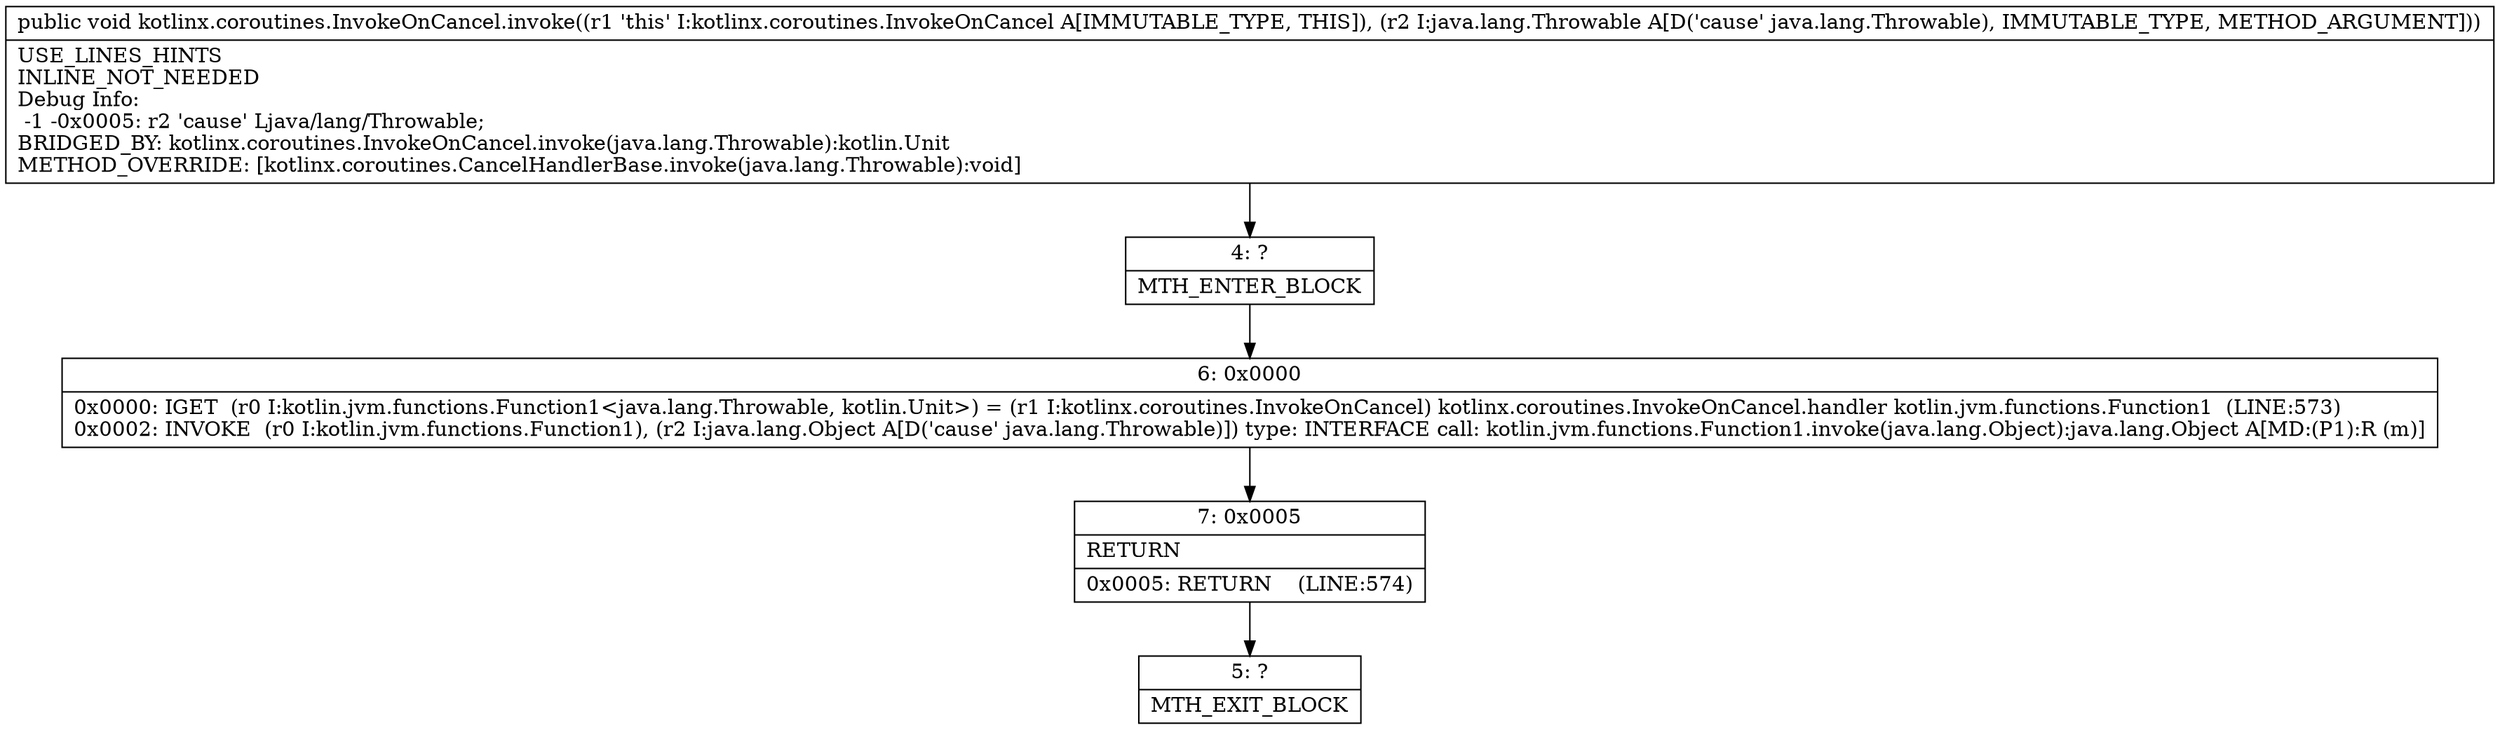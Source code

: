 digraph "CFG forkotlinx.coroutines.InvokeOnCancel.invoke(Ljava\/lang\/Throwable;)V" {
Node_4 [shape=record,label="{4\:\ ?|MTH_ENTER_BLOCK\l}"];
Node_6 [shape=record,label="{6\:\ 0x0000|0x0000: IGET  (r0 I:kotlin.jvm.functions.Function1\<java.lang.Throwable, kotlin.Unit\>) = (r1 I:kotlinx.coroutines.InvokeOnCancel) kotlinx.coroutines.InvokeOnCancel.handler kotlin.jvm.functions.Function1  (LINE:573)\l0x0002: INVOKE  (r0 I:kotlin.jvm.functions.Function1), (r2 I:java.lang.Object A[D('cause' java.lang.Throwable)]) type: INTERFACE call: kotlin.jvm.functions.Function1.invoke(java.lang.Object):java.lang.Object A[MD:(P1):R (m)]\l}"];
Node_7 [shape=record,label="{7\:\ 0x0005|RETURN\l|0x0005: RETURN    (LINE:574)\l}"];
Node_5 [shape=record,label="{5\:\ ?|MTH_EXIT_BLOCK\l}"];
MethodNode[shape=record,label="{public void kotlinx.coroutines.InvokeOnCancel.invoke((r1 'this' I:kotlinx.coroutines.InvokeOnCancel A[IMMUTABLE_TYPE, THIS]), (r2 I:java.lang.Throwable A[D('cause' java.lang.Throwable), IMMUTABLE_TYPE, METHOD_ARGUMENT]))  | USE_LINES_HINTS\lINLINE_NOT_NEEDED\lDebug Info:\l  \-1 \-0x0005: r2 'cause' Ljava\/lang\/Throwable;\lBRIDGED_BY: kotlinx.coroutines.InvokeOnCancel.invoke(java.lang.Throwable):kotlin.Unit\lMETHOD_OVERRIDE: [kotlinx.coroutines.CancelHandlerBase.invoke(java.lang.Throwable):void]\l}"];
MethodNode -> Node_4;Node_4 -> Node_6;
Node_6 -> Node_7;
Node_7 -> Node_5;
}

